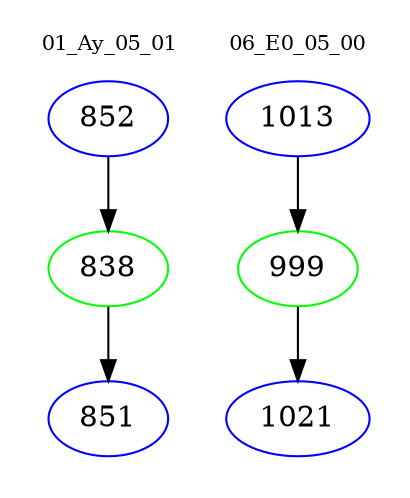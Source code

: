 digraph{
subgraph cluster_0 {
color = white
label = "01_Ay_05_01";
fontsize=10;
T0_852 [label="852", color="blue"]
T0_852 -> T0_838 [color="black"]
T0_838 [label="838", color="green"]
T0_838 -> T0_851 [color="black"]
T0_851 [label="851", color="blue"]
}
subgraph cluster_1 {
color = white
label = "06_E0_05_00";
fontsize=10;
T1_1013 [label="1013", color="blue"]
T1_1013 -> T1_999 [color="black"]
T1_999 [label="999", color="green"]
T1_999 -> T1_1021 [color="black"]
T1_1021 [label="1021", color="blue"]
}
}
